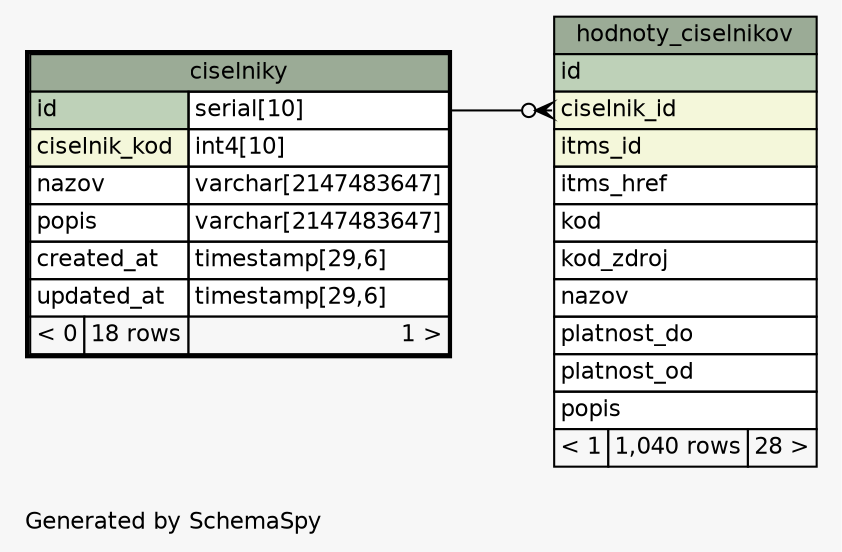 // dot 2.38.0 on Linux 4.10.0-38-generic
// SchemaSpy rev 590
digraph "oneDegreeRelationshipsDiagram" {
  graph [
    rankdir="RL"
    bgcolor="#f7f7f7"
    label="\nGenerated by SchemaSpy"
    labeljust="l"
    nodesep="0.18"
    ranksep="0.46"
    fontname="Helvetica"
    fontsize="11"
  ];
  node [
    fontname="Helvetica"
    fontsize="11"
    shape="plaintext"
  ];
  edge [
    arrowsize="0.8"
  ];
  "hodnoty_ciselnikov":"ciselnik_id":w -> "ciselniky":"id.type":e [arrowhead=none dir=back arrowtail=crowodot];
  "ciselniky" [
    label=<
    <TABLE BORDER="2" CELLBORDER="1" CELLSPACING="0" BGCOLOR="#ffffff">
      <TR><TD COLSPAN="3" BGCOLOR="#9bab96" ALIGN="CENTER">ciselniky</TD></TR>
      <TR><TD PORT="id" COLSPAN="2" BGCOLOR="#bed1b8" ALIGN="LEFT">id</TD><TD PORT="id.type" ALIGN="LEFT">serial[10]</TD></TR>
      <TR><TD PORT="ciselnik_kod" COLSPAN="2" BGCOLOR="#f4f7da" ALIGN="LEFT">ciselnik_kod</TD><TD PORT="ciselnik_kod.type" ALIGN="LEFT">int4[10]</TD></TR>
      <TR><TD PORT="nazov" COLSPAN="2" ALIGN="LEFT">nazov</TD><TD PORT="nazov.type" ALIGN="LEFT">varchar[2147483647]</TD></TR>
      <TR><TD PORT="popis" COLSPAN="2" ALIGN="LEFT">popis</TD><TD PORT="popis.type" ALIGN="LEFT">varchar[2147483647]</TD></TR>
      <TR><TD PORT="created_at" COLSPAN="2" ALIGN="LEFT">created_at</TD><TD PORT="created_at.type" ALIGN="LEFT">timestamp[29,6]</TD></TR>
      <TR><TD PORT="updated_at" COLSPAN="2" ALIGN="LEFT">updated_at</TD><TD PORT="updated_at.type" ALIGN="LEFT">timestamp[29,6]</TD></TR>
      <TR><TD ALIGN="LEFT" BGCOLOR="#f7f7f7">&lt; 0</TD><TD ALIGN="RIGHT" BGCOLOR="#f7f7f7">18 rows</TD><TD ALIGN="RIGHT" BGCOLOR="#f7f7f7">1 &gt;</TD></TR>
    </TABLE>>
    URL="ciselniky.html"
    tooltip="ciselniky"
  ];
  "hodnoty_ciselnikov" [
    label=<
    <TABLE BORDER="0" CELLBORDER="1" CELLSPACING="0" BGCOLOR="#ffffff">
      <TR><TD COLSPAN="3" BGCOLOR="#9bab96" ALIGN="CENTER">hodnoty_ciselnikov</TD></TR>
      <TR><TD PORT="id" COLSPAN="3" BGCOLOR="#bed1b8" ALIGN="LEFT">id</TD></TR>
      <TR><TD PORT="ciselnik_id" COLSPAN="3" BGCOLOR="#f4f7da" ALIGN="LEFT">ciselnik_id</TD></TR>
      <TR><TD PORT="itms_id" COLSPAN="3" BGCOLOR="#f4f7da" ALIGN="LEFT">itms_id</TD></TR>
      <TR><TD PORT="itms_href" COLSPAN="3" ALIGN="LEFT">itms_href</TD></TR>
      <TR><TD PORT="kod" COLSPAN="3" ALIGN="LEFT">kod</TD></TR>
      <TR><TD PORT="kod_zdroj" COLSPAN="3" ALIGN="LEFT">kod_zdroj</TD></TR>
      <TR><TD PORT="nazov" COLSPAN="3" ALIGN="LEFT">nazov</TD></TR>
      <TR><TD PORT="platnost_do" COLSPAN="3" ALIGN="LEFT">platnost_do</TD></TR>
      <TR><TD PORT="platnost_od" COLSPAN="3" ALIGN="LEFT">platnost_od</TD></TR>
      <TR><TD PORT="popis" COLSPAN="3" ALIGN="LEFT">popis</TD></TR>
      <TR><TD ALIGN="LEFT" BGCOLOR="#f7f7f7">&lt; 1</TD><TD ALIGN="RIGHT" BGCOLOR="#f7f7f7">1,040 rows</TD><TD ALIGN="RIGHT" BGCOLOR="#f7f7f7">28 &gt;</TD></TR>
    </TABLE>>
    URL="hodnoty_ciselnikov.html"
    tooltip="hodnoty_ciselnikov"
  ];
}
